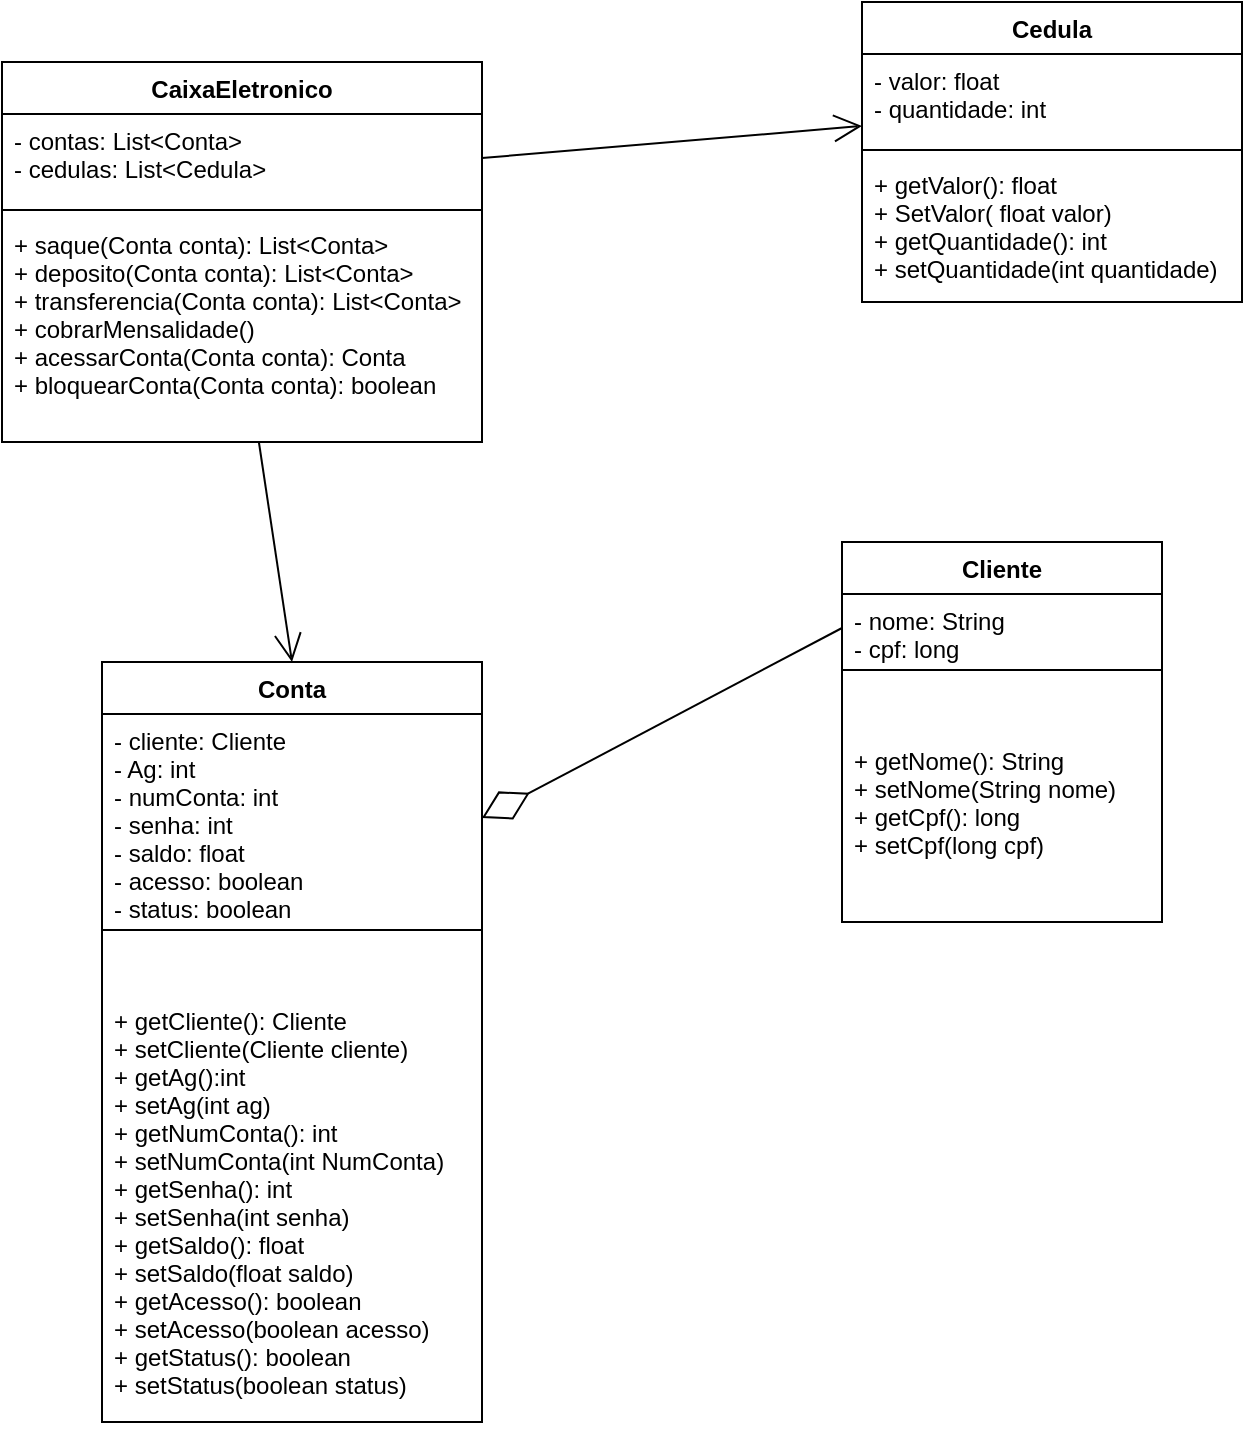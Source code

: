 <mxfile version="20.5.1" type="device"><diagram id="C5RBs43oDa-KdzZeNtuy" name="Page-1"><mxGraphModel dx="906" dy="422" grid="1" gridSize="10" guides="1" tooltips="1" connect="1" arrows="1" fold="1" page="1" pageScale="1" pageWidth="827" pageHeight="1169" math="0" shadow="0"><root><mxCell id="WIyWlLk6GJQsqaUBKTNV-0"/><mxCell id="WIyWlLk6GJQsqaUBKTNV-1" parent="WIyWlLk6GJQsqaUBKTNV-0"/><mxCell id="ZTx43niz4BDg682iLLYh-0" value="CaixaEletronico" style="swimlane;fontStyle=1;align=center;verticalAlign=top;childLayout=stackLayout;horizontal=1;startSize=26;horizontalStack=0;resizeParent=1;resizeParentMax=0;resizeLast=0;collapsible=1;marginBottom=0;" parent="WIyWlLk6GJQsqaUBKTNV-1" vertex="1"><mxGeometry x="50" y="120" width="240" height="190" as="geometry"/></mxCell><mxCell id="ZTx43niz4BDg682iLLYh-1" value="- contas: List&lt;Conta&gt;&#10;- cedulas: List&lt;Cedula&gt;" style="text;strokeColor=none;fillColor=none;align=left;verticalAlign=top;spacingLeft=4;spacingRight=4;overflow=hidden;rotatable=0;points=[[0,0.5],[1,0.5]];portConstraint=eastwest;" parent="ZTx43niz4BDg682iLLYh-0" vertex="1"><mxGeometry y="26" width="240" height="44" as="geometry"/></mxCell><mxCell id="ZTx43niz4BDg682iLLYh-2" value="" style="line;strokeWidth=1;fillColor=none;align=left;verticalAlign=middle;spacingTop=-1;spacingLeft=3;spacingRight=3;rotatable=0;labelPosition=right;points=[];portConstraint=eastwest;strokeColor=inherit;" parent="ZTx43niz4BDg682iLLYh-0" vertex="1"><mxGeometry y="70" width="240" height="8" as="geometry"/></mxCell><mxCell id="ZTx43niz4BDg682iLLYh-3" value="+ saque(Conta conta): List&lt;Conta&gt;&#10;+ deposito(Conta conta): List&lt;Conta&gt;&#10;+ transferencia(Conta conta): List&lt;Conta&gt;&#10;+ cobrarMensalidade()&#10;+ acessarConta(Conta conta): Conta&#10;+ bloquearConta(Conta conta): boolean" style="text;strokeColor=none;fillColor=none;align=left;verticalAlign=top;spacingLeft=4;spacingRight=4;overflow=hidden;rotatable=0;points=[[0,0.5],[1,0.5]];portConstraint=eastwest;" parent="ZTx43niz4BDg682iLLYh-0" vertex="1"><mxGeometry y="78" width="240" height="112" as="geometry"/></mxCell><mxCell id="ZTx43niz4BDg682iLLYh-4" value="Conta" style="swimlane;fontStyle=1;align=center;verticalAlign=top;childLayout=stackLayout;horizontal=1;startSize=26;horizontalStack=0;resizeParent=1;resizeParentMax=0;resizeLast=0;collapsible=1;marginBottom=0;" parent="WIyWlLk6GJQsqaUBKTNV-1" vertex="1"><mxGeometry x="100" y="420" width="190" height="380" as="geometry"/></mxCell><mxCell id="ZTx43niz4BDg682iLLYh-5" value="- cliente: Cliente&#10;- Ag: int&#10;- numConta: int&#10;- senha: int&#10;- saldo: float&#10;- acesso: boolean&#10;- status: boolean" style="text;strokeColor=none;fillColor=none;align=left;verticalAlign=top;spacingLeft=4;spacingRight=4;overflow=hidden;rotatable=0;points=[[0,0.5],[1,0.5]];portConstraint=eastwest;" parent="ZTx43niz4BDg682iLLYh-4" vertex="1"><mxGeometry y="26" width="190" height="104" as="geometry"/></mxCell><mxCell id="ZTx43niz4BDg682iLLYh-6" value="" style="line;strokeWidth=1;fillColor=none;align=left;verticalAlign=middle;spacingTop=-1;spacingLeft=3;spacingRight=3;rotatable=0;labelPosition=right;points=[];portConstraint=eastwest;strokeColor=inherit;" parent="ZTx43niz4BDg682iLLYh-4" vertex="1"><mxGeometry y="130" width="190" height="8" as="geometry"/></mxCell><mxCell id="ZTx43niz4BDg682iLLYh-7" value="&#10;&#10;+ getCliente(): Cliente&#10;+ setCliente(Cliente cliente)&#10;+ getAg():int&#10;+ setAg(int ag)&#10;+ getNumConta(): int&#10;+ setNumConta(int NumConta)&#10;+ getSenha(): int&#10;+ setSenha(int senha)&#10;+ getSaldo(): float&#10;+ setSaldo(float saldo)&#10;+ getAcesso(): boolean&#10;+ setAcesso(boolean acesso)&#10;+ getStatus(): boolean&#10;+ setStatus(boolean status)" style="text;strokeColor=none;fillColor=none;align=left;verticalAlign=top;spacingLeft=4;spacingRight=4;overflow=hidden;rotatable=0;points=[[0,0.5],[1,0.5]];portConstraint=eastwest;" parent="ZTx43niz4BDg682iLLYh-4" vertex="1"><mxGeometry y="138" width="190" height="242" as="geometry"/></mxCell><mxCell id="ZTx43niz4BDg682iLLYh-8" value="Cliente" style="swimlane;fontStyle=1;align=center;verticalAlign=top;childLayout=stackLayout;horizontal=1;startSize=26;horizontalStack=0;resizeParent=1;resizeParentMax=0;resizeLast=0;collapsible=1;marginBottom=0;" parent="WIyWlLk6GJQsqaUBKTNV-1" vertex="1"><mxGeometry x="470" y="360" width="160" height="190" as="geometry"/></mxCell><mxCell id="ZTx43niz4BDg682iLLYh-9" value="- nome: String&#10;- cpf: long" style="text;strokeColor=none;fillColor=none;align=left;verticalAlign=top;spacingLeft=4;spacingRight=4;overflow=hidden;rotatable=0;points=[[0,0.5],[1,0.5]];portConstraint=eastwest;" parent="ZTx43niz4BDg682iLLYh-8" vertex="1"><mxGeometry y="26" width="160" height="34" as="geometry"/></mxCell><mxCell id="ZTx43niz4BDg682iLLYh-10" value="" style="line;strokeWidth=1;fillColor=none;align=left;verticalAlign=middle;spacingTop=-1;spacingLeft=3;spacingRight=3;rotatable=0;labelPosition=right;points=[];portConstraint=eastwest;strokeColor=inherit;" parent="ZTx43niz4BDg682iLLYh-8" vertex="1"><mxGeometry y="60" width="160" height="8" as="geometry"/></mxCell><mxCell id="ZTx43niz4BDg682iLLYh-11" value="&#10;&#10;+ getNome(): String&#10;+ setNome(String nome)&#10;+ getCpf(): long&#10;+ setCpf(long cpf)" style="text;strokeColor=none;fillColor=none;align=left;verticalAlign=top;spacingLeft=4;spacingRight=4;overflow=hidden;rotatable=0;points=[[0,0.5],[1,0.5]];portConstraint=eastwest;" parent="ZTx43niz4BDg682iLLYh-8" vertex="1"><mxGeometry y="68" width="160" height="122" as="geometry"/></mxCell><mxCell id="ZTx43niz4BDg682iLLYh-12" value="" style="endArrow=open;endFill=1;endSize=12;html=1;rounded=0;entryX=0.5;entryY=0;entryDx=0;entryDy=0;" parent="WIyWlLk6GJQsqaUBKTNV-1" source="ZTx43niz4BDg682iLLYh-3" target="ZTx43niz4BDg682iLLYh-4" edge="1"><mxGeometry width="160" relative="1" as="geometry"><mxPoint x="180" y="236" as="sourcePoint"/><mxPoint x="400" y="286" as="targetPoint"/></mxGeometry></mxCell><mxCell id="GDaigdeXBR_pb9nS5jNy-0" value="" style="endArrow=diamondThin;endFill=0;endSize=24;html=1;rounded=0;entryX=1;entryY=0.5;entryDx=0;entryDy=0;exitX=0;exitY=0.5;exitDx=0;exitDy=0;" parent="WIyWlLk6GJQsqaUBKTNV-1" source="ZTx43niz4BDg682iLLYh-9" target="ZTx43niz4BDg682iLLYh-5" edge="1"><mxGeometry width="160" relative="1" as="geometry"><mxPoint x="330" y="440" as="sourcePoint"/><mxPoint x="490" y="440" as="targetPoint"/></mxGeometry></mxCell><mxCell id="GDaigdeXBR_pb9nS5jNy-1" value="Cedula" style="swimlane;fontStyle=1;align=center;verticalAlign=top;childLayout=stackLayout;horizontal=1;startSize=26;horizontalStack=0;resizeParent=1;resizeParentMax=0;resizeLast=0;collapsible=1;marginBottom=0;" parent="WIyWlLk6GJQsqaUBKTNV-1" vertex="1"><mxGeometry x="480" y="90" width="190" height="150" as="geometry"/></mxCell><mxCell id="GDaigdeXBR_pb9nS5jNy-2" value="- valor: float&#10;- quantidade: int" style="text;strokeColor=none;fillColor=none;align=left;verticalAlign=top;spacingLeft=4;spacingRight=4;overflow=hidden;rotatable=0;points=[[0,0.5],[1,0.5]];portConstraint=eastwest;" parent="GDaigdeXBR_pb9nS5jNy-1" vertex="1"><mxGeometry y="26" width="190" height="44" as="geometry"/></mxCell><mxCell id="GDaigdeXBR_pb9nS5jNy-3" value="" style="line;strokeWidth=1;fillColor=none;align=left;verticalAlign=middle;spacingTop=-1;spacingLeft=3;spacingRight=3;rotatable=0;labelPosition=right;points=[];portConstraint=eastwest;strokeColor=inherit;" parent="GDaigdeXBR_pb9nS5jNy-1" vertex="1"><mxGeometry y="70" width="190" height="8" as="geometry"/></mxCell><mxCell id="GDaigdeXBR_pb9nS5jNy-4" value="+ getValor(): float&#10;+ SetValor( float valor)&#10;+ getQuantidade(): int&#10;+ setQuantidade(int quantidade)" style="text;strokeColor=none;fillColor=none;align=left;verticalAlign=top;spacingLeft=4;spacingRight=4;overflow=hidden;rotatable=0;points=[[0,0.5],[1,0.5]];portConstraint=eastwest;" parent="GDaigdeXBR_pb9nS5jNy-1" vertex="1"><mxGeometry y="78" width="190" height="72" as="geometry"/></mxCell><mxCell id="GDaigdeXBR_pb9nS5jNy-5" value="" style="endArrow=open;endFill=1;endSize=12;html=1;rounded=0;entryX=0;entryY=0.818;entryDx=0;entryDy=0;exitX=1;exitY=0.5;exitDx=0;exitDy=0;entryPerimeter=0;" parent="WIyWlLk6GJQsqaUBKTNV-1" source="ZTx43niz4BDg682iLLYh-1" target="GDaigdeXBR_pb9nS5jNy-2" edge="1"><mxGeometry width="160" relative="1" as="geometry"><mxPoint x="186" y="270.006" as="sourcePoint"/><mxPoint x="190" y="410" as="targetPoint"/></mxGeometry></mxCell></root></mxGraphModel></diagram></mxfile>